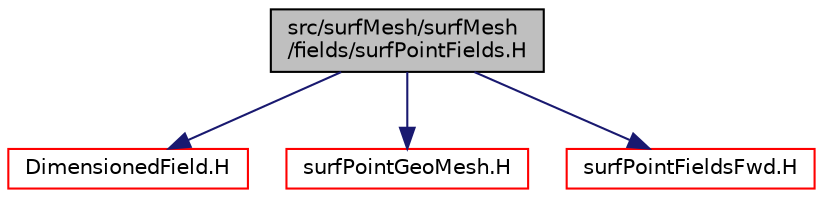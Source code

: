 digraph "src/surfMesh/surfMesh/fields/surfPointFields.H"
{
  bgcolor="transparent";
  edge [fontname="Helvetica",fontsize="10",labelfontname="Helvetica",labelfontsize="10"];
  node [fontname="Helvetica",fontsize="10",shape=record];
  Node1 [label="src/surfMesh/surfMesh\l/fields/surfPointFields.H",height=0.2,width=0.4,color="black", fillcolor="grey75", style="filled" fontcolor="black"];
  Node1 -> Node2 [color="midnightblue",fontsize="10",style="solid",fontname="Helvetica"];
  Node2 [label="DimensionedField.H",height=0.2,width=0.4,color="red",URL="$DimensionedField_8H.html"];
  Node1 -> Node3 [color="midnightblue",fontsize="10",style="solid",fontname="Helvetica"];
  Node3 [label="surfPointGeoMesh.H",height=0.2,width=0.4,color="red",URL="$surfPointGeoMesh_8H.html"];
  Node1 -> Node4 [color="midnightblue",fontsize="10",style="solid",fontname="Helvetica"];
  Node4 [label="surfPointFieldsFwd.H",height=0.2,width=0.4,color="red",URL="$surfPointFieldsFwd_8H.html"];
}
